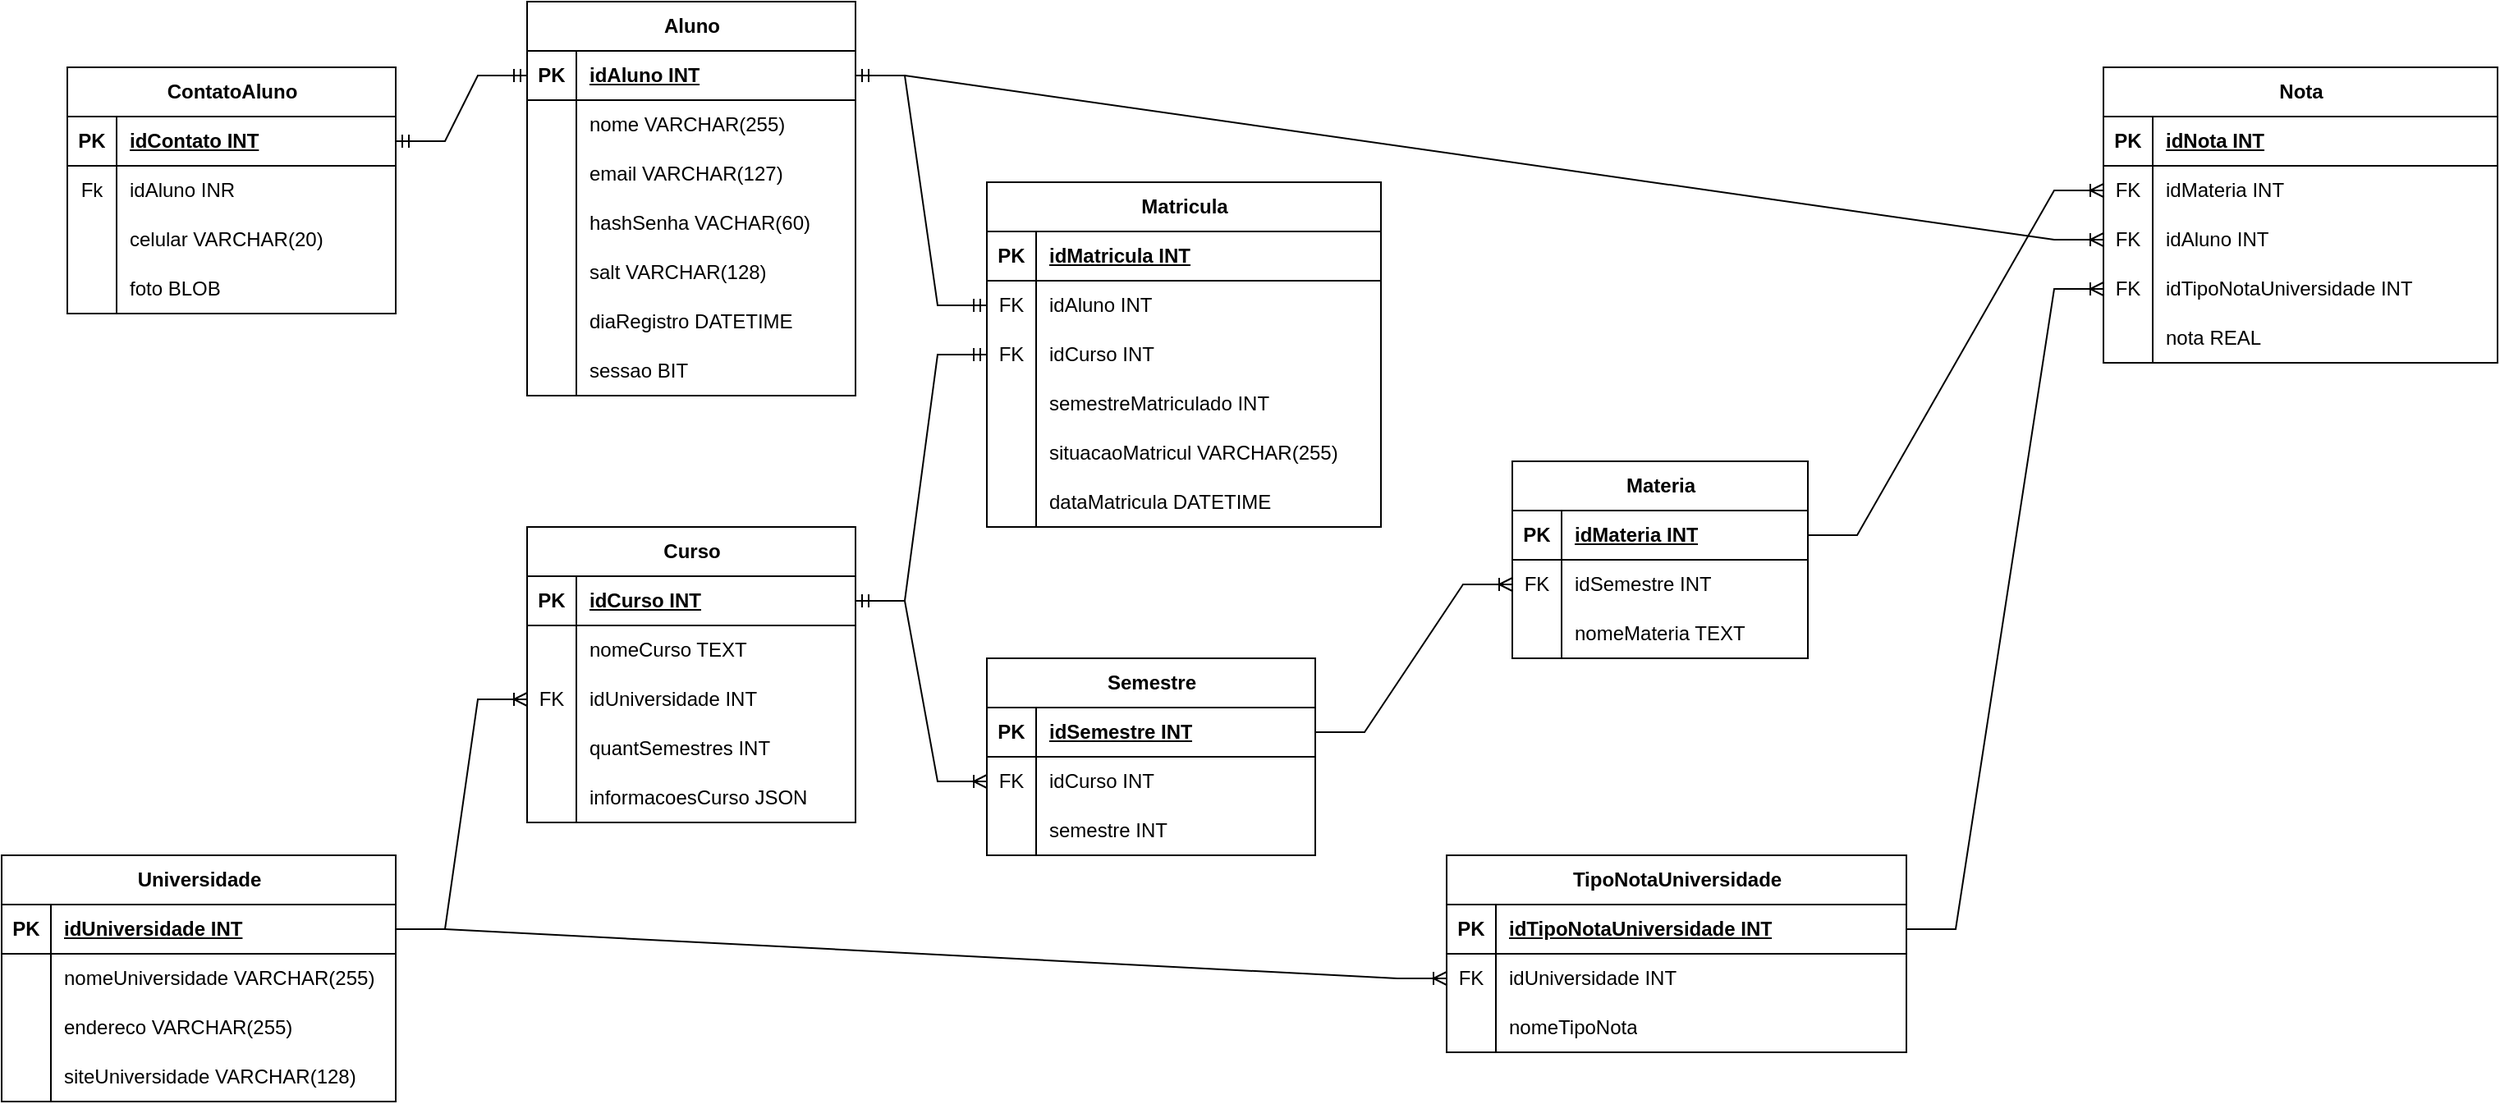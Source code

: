 <mxfile version="24.4.4" type="device">
  <diagram name="Página-1" id="zZnmcI005aWHUOPLp27q">
    <mxGraphModel dx="1680" dy="2089" grid="1" gridSize="10" guides="1" tooltips="1" connect="1" arrows="1" fold="1" page="1" pageScale="1" pageWidth="827" pageHeight="1169" math="0" shadow="0">
      <root>
        <mxCell id="0" />
        <mxCell id="1" parent="0" />
        <mxCell id="cM1wI38VIX5af9FL59uP-1" value="Aluno" style="shape=table;startSize=30;container=1;collapsible=1;childLayout=tableLayout;fixedRows=1;rowLines=0;fontStyle=1;align=center;resizeLast=1;html=1;" parent="1" vertex="1">
          <mxGeometry x="840" y="-320" width="200" height="240" as="geometry" />
        </mxCell>
        <mxCell id="cM1wI38VIX5af9FL59uP-2" value="" style="shape=tableRow;horizontal=0;startSize=0;swimlaneHead=0;swimlaneBody=0;fillColor=none;collapsible=0;dropTarget=0;points=[[0,0.5],[1,0.5]];portConstraint=eastwest;top=0;left=0;right=0;bottom=1;" parent="cM1wI38VIX5af9FL59uP-1" vertex="1">
          <mxGeometry y="30" width="200" height="30" as="geometry" />
        </mxCell>
        <mxCell id="cM1wI38VIX5af9FL59uP-3" value="PK" style="shape=partialRectangle;connectable=0;fillColor=none;top=0;left=0;bottom=0;right=0;fontStyle=1;overflow=hidden;whiteSpace=wrap;html=1;" parent="cM1wI38VIX5af9FL59uP-2" vertex="1">
          <mxGeometry width="30" height="30" as="geometry">
            <mxRectangle width="30" height="30" as="alternateBounds" />
          </mxGeometry>
        </mxCell>
        <mxCell id="cM1wI38VIX5af9FL59uP-4" value="idAluno INT" style="shape=partialRectangle;connectable=0;fillColor=none;top=0;left=0;bottom=0;right=0;align=left;spacingLeft=6;fontStyle=5;overflow=hidden;whiteSpace=wrap;html=1;" parent="cM1wI38VIX5af9FL59uP-2" vertex="1">
          <mxGeometry x="30" width="170" height="30" as="geometry">
            <mxRectangle width="170" height="30" as="alternateBounds" />
          </mxGeometry>
        </mxCell>
        <mxCell id="cM1wI38VIX5af9FL59uP-5" value="" style="shape=tableRow;horizontal=0;startSize=0;swimlaneHead=0;swimlaneBody=0;fillColor=none;collapsible=0;dropTarget=0;points=[[0,0.5],[1,0.5]];portConstraint=eastwest;top=0;left=0;right=0;bottom=0;" parent="cM1wI38VIX5af9FL59uP-1" vertex="1">
          <mxGeometry y="60" width="200" height="30" as="geometry" />
        </mxCell>
        <mxCell id="cM1wI38VIX5af9FL59uP-6" value="" style="shape=partialRectangle;connectable=0;fillColor=none;top=0;left=0;bottom=0;right=0;editable=1;overflow=hidden;whiteSpace=wrap;html=1;" parent="cM1wI38VIX5af9FL59uP-5" vertex="1">
          <mxGeometry width="30" height="30" as="geometry">
            <mxRectangle width="30" height="30" as="alternateBounds" />
          </mxGeometry>
        </mxCell>
        <mxCell id="cM1wI38VIX5af9FL59uP-7" value="nome VARCHAR(255)" style="shape=partialRectangle;connectable=0;fillColor=none;top=0;left=0;bottom=0;right=0;align=left;spacingLeft=6;overflow=hidden;whiteSpace=wrap;html=1;" parent="cM1wI38VIX5af9FL59uP-5" vertex="1">
          <mxGeometry x="30" width="170" height="30" as="geometry">
            <mxRectangle width="170" height="30" as="alternateBounds" />
          </mxGeometry>
        </mxCell>
        <mxCell id="cM1wI38VIX5af9FL59uP-8" value="" style="shape=tableRow;horizontal=0;startSize=0;swimlaneHead=0;swimlaneBody=0;fillColor=none;collapsible=0;dropTarget=0;points=[[0,0.5],[1,0.5]];portConstraint=eastwest;top=0;left=0;right=0;bottom=0;" parent="cM1wI38VIX5af9FL59uP-1" vertex="1">
          <mxGeometry y="90" width="200" height="30" as="geometry" />
        </mxCell>
        <mxCell id="cM1wI38VIX5af9FL59uP-9" value="" style="shape=partialRectangle;connectable=0;fillColor=none;top=0;left=0;bottom=0;right=0;editable=1;overflow=hidden;whiteSpace=wrap;html=1;" parent="cM1wI38VIX5af9FL59uP-8" vertex="1">
          <mxGeometry width="30" height="30" as="geometry">
            <mxRectangle width="30" height="30" as="alternateBounds" />
          </mxGeometry>
        </mxCell>
        <mxCell id="cM1wI38VIX5af9FL59uP-10" value="email VARCHAR(127)" style="shape=partialRectangle;connectable=0;fillColor=none;top=0;left=0;bottom=0;right=0;align=left;spacingLeft=6;overflow=hidden;whiteSpace=wrap;html=1;" parent="cM1wI38VIX5af9FL59uP-8" vertex="1">
          <mxGeometry x="30" width="170" height="30" as="geometry">
            <mxRectangle width="170" height="30" as="alternateBounds" />
          </mxGeometry>
        </mxCell>
        <mxCell id="cM1wI38VIX5af9FL59uP-11" value="" style="shape=tableRow;horizontal=0;startSize=0;swimlaneHead=0;swimlaneBody=0;fillColor=none;collapsible=0;dropTarget=0;points=[[0,0.5],[1,0.5]];portConstraint=eastwest;top=0;left=0;right=0;bottom=0;" parent="cM1wI38VIX5af9FL59uP-1" vertex="1">
          <mxGeometry y="120" width="200" height="30" as="geometry" />
        </mxCell>
        <mxCell id="cM1wI38VIX5af9FL59uP-12" value="" style="shape=partialRectangle;connectable=0;fillColor=none;top=0;left=0;bottom=0;right=0;editable=1;overflow=hidden;whiteSpace=wrap;html=1;" parent="cM1wI38VIX5af9FL59uP-11" vertex="1">
          <mxGeometry width="30" height="30" as="geometry">
            <mxRectangle width="30" height="30" as="alternateBounds" />
          </mxGeometry>
        </mxCell>
        <mxCell id="cM1wI38VIX5af9FL59uP-13" value="hashSenha VACHAR(60)" style="shape=partialRectangle;connectable=0;fillColor=none;top=0;left=0;bottom=0;right=0;align=left;spacingLeft=6;overflow=hidden;whiteSpace=wrap;html=1;" parent="cM1wI38VIX5af9FL59uP-11" vertex="1">
          <mxGeometry x="30" width="170" height="30" as="geometry">
            <mxRectangle width="170" height="30" as="alternateBounds" />
          </mxGeometry>
        </mxCell>
        <mxCell id="MEMUH2lKLk8ORjWwR0AI-7" style="shape=tableRow;horizontal=0;startSize=0;swimlaneHead=0;swimlaneBody=0;fillColor=none;collapsible=0;dropTarget=0;points=[[0,0.5],[1,0.5]];portConstraint=eastwest;top=0;left=0;right=0;bottom=0;" vertex="1" parent="cM1wI38VIX5af9FL59uP-1">
          <mxGeometry y="150" width="200" height="30" as="geometry" />
        </mxCell>
        <mxCell id="MEMUH2lKLk8ORjWwR0AI-8" style="shape=partialRectangle;connectable=0;fillColor=none;top=0;left=0;bottom=0;right=0;editable=1;overflow=hidden;whiteSpace=wrap;html=1;" vertex="1" parent="MEMUH2lKLk8ORjWwR0AI-7">
          <mxGeometry width="30" height="30" as="geometry">
            <mxRectangle width="30" height="30" as="alternateBounds" />
          </mxGeometry>
        </mxCell>
        <mxCell id="MEMUH2lKLk8ORjWwR0AI-9" value="salt VARCHAR(128)" style="shape=partialRectangle;connectable=0;fillColor=none;top=0;left=0;bottom=0;right=0;align=left;spacingLeft=6;overflow=hidden;whiteSpace=wrap;html=1;" vertex="1" parent="MEMUH2lKLk8ORjWwR0AI-7">
          <mxGeometry x="30" width="170" height="30" as="geometry">
            <mxRectangle width="170" height="30" as="alternateBounds" />
          </mxGeometry>
        </mxCell>
        <mxCell id="MEMUH2lKLk8ORjWwR0AI-4" style="shape=tableRow;horizontal=0;startSize=0;swimlaneHead=0;swimlaneBody=0;fillColor=none;collapsible=0;dropTarget=0;points=[[0,0.5],[1,0.5]];portConstraint=eastwest;top=0;left=0;right=0;bottom=0;" vertex="1" parent="cM1wI38VIX5af9FL59uP-1">
          <mxGeometry y="180" width="200" height="30" as="geometry" />
        </mxCell>
        <mxCell id="MEMUH2lKLk8ORjWwR0AI-5" style="shape=partialRectangle;connectable=0;fillColor=none;top=0;left=0;bottom=0;right=0;editable=1;overflow=hidden;whiteSpace=wrap;html=1;" vertex="1" parent="MEMUH2lKLk8ORjWwR0AI-4">
          <mxGeometry width="30" height="30" as="geometry">
            <mxRectangle width="30" height="30" as="alternateBounds" />
          </mxGeometry>
        </mxCell>
        <mxCell id="MEMUH2lKLk8ORjWwR0AI-6" value="diaRegistro DATETIME" style="shape=partialRectangle;connectable=0;fillColor=none;top=0;left=0;bottom=0;right=0;align=left;spacingLeft=6;overflow=hidden;whiteSpace=wrap;html=1;" vertex="1" parent="MEMUH2lKLk8ORjWwR0AI-4">
          <mxGeometry x="30" width="170" height="30" as="geometry">
            <mxRectangle width="170" height="30" as="alternateBounds" />
          </mxGeometry>
        </mxCell>
        <mxCell id="MEMUH2lKLk8ORjWwR0AI-1" style="shape=tableRow;horizontal=0;startSize=0;swimlaneHead=0;swimlaneBody=0;fillColor=none;collapsible=0;dropTarget=0;points=[[0,0.5],[1,0.5]];portConstraint=eastwest;top=0;left=0;right=0;bottom=0;" vertex="1" parent="cM1wI38VIX5af9FL59uP-1">
          <mxGeometry y="210" width="200" height="30" as="geometry" />
        </mxCell>
        <mxCell id="MEMUH2lKLk8ORjWwR0AI-2" style="shape=partialRectangle;connectable=0;fillColor=none;top=0;left=0;bottom=0;right=0;editable=1;overflow=hidden;whiteSpace=wrap;html=1;" vertex="1" parent="MEMUH2lKLk8ORjWwR0AI-1">
          <mxGeometry width="30" height="30" as="geometry">
            <mxRectangle width="30" height="30" as="alternateBounds" />
          </mxGeometry>
        </mxCell>
        <mxCell id="MEMUH2lKLk8ORjWwR0AI-3" value="sessao BIT" style="shape=partialRectangle;connectable=0;fillColor=none;top=0;left=0;bottom=0;right=0;align=left;spacingLeft=6;overflow=hidden;whiteSpace=wrap;html=1;" vertex="1" parent="MEMUH2lKLk8ORjWwR0AI-1">
          <mxGeometry x="30" width="170" height="30" as="geometry">
            <mxRectangle width="170" height="30" as="alternateBounds" />
          </mxGeometry>
        </mxCell>
        <mxCell id="MEMUH2lKLk8ORjWwR0AI-10" value="ContatoAluno" style="shape=table;startSize=30;container=1;collapsible=1;childLayout=tableLayout;fixedRows=1;rowLines=0;fontStyle=1;align=center;resizeLast=1;html=1;" vertex="1" parent="1">
          <mxGeometry x="560" y="-280" width="200" height="150" as="geometry" />
        </mxCell>
        <mxCell id="MEMUH2lKLk8ORjWwR0AI-11" value="" style="shape=tableRow;horizontal=0;startSize=0;swimlaneHead=0;swimlaneBody=0;fillColor=none;collapsible=0;dropTarget=0;points=[[0,0.5],[1,0.5]];portConstraint=eastwest;top=0;left=0;right=0;bottom=1;" vertex="1" parent="MEMUH2lKLk8ORjWwR0AI-10">
          <mxGeometry y="30" width="200" height="30" as="geometry" />
        </mxCell>
        <mxCell id="MEMUH2lKLk8ORjWwR0AI-12" value="PK" style="shape=partialRectangle;connectable=0;fillColor=none;top=0;left=0;bottom=0;right=0;fontStyle=1;overflow=hidden;whiteSpace=wrap;html=1;" vertex="1" parent="MEMUH2lKLk8ORjWwR0AI-11">
          <mxGeometry width="30" height="30" as="geometry">
            <mxRectangle width="30" height="30" as="alternateBounds" />
          </mxGeometry>
        </mxCell>
        <mxCell id="MEMUH2lKLk8ORjWwR0AI-13" value="idContato INT" style="shape=partialRectangle;connectable=0;fillColor=none;top=0;left=0;bottom=0;right=0;align=left;spacingLeft=6;fontStyle=5;overflow=hidden;whiteSpace=wrap;html=1;" vertex="1" parent="MEMUH2lKLk8ORjWwR0AI-11">
          <mxGeometry x="30" width="170" height="30" as="geometry">
            <mxRectangle width="170" height="30" as="alternateBounds" />
          </mxGeometry>
        </mxCell>
        <mxCell id="MEMUH2lKLk8ORjWwR0AI-14" value="" style="shape=tableRow;horizontal=0;startSize=0;swimlaneHead=0;swimlaneBody=0;fillColor=none;collapsible=0;dropTarget=0;points=[[0,0.5],[1,0.5]];portConstraint=eastwest;top=0;left=0;right=0;bottom=0;" vertex="1" parent="MEMUH2lKLk8ORjWwR0AI-10">
          <mxGeometry y="60" width="200" height="30" as="geometry" />
        </mxCell>
        <mxCell id="MEMUH2lKLk8ORjWwR0AI-15" value="Fk" style="shape=partialRectangle;connectable=0;fillColor=none;top=0;left=0;bottom=0;right=0;editable=1;overflow=hidden;whiteSpace=wrap;html=1;" vertex="1" parent="MEMUH2lKLk8ORjWwR0AI-14">
          <mxGeometry width="30" height="30" as="geometry">
            <mxRectangle width="30" height="30" as="alternateBounds" />
          </mxGeometry>
        </mxCell>
        <mxCell id="MEMUH2lKLk8ORjWwR0AI-16" value="idAluno INR" style="shape=partialRectangle;connectable=0;fillColor=none;top=0;left=0;bottom=0;right=0;align=left;spacingLeft=6;overflow=hidden;whiteSpace=wrap;html=1;" vertex="1" parent="MEMUH2lKLk8ORjWwR0AI-14">
          <mxGeometry x="30" width="170" height="30" as="geometry">
            <mxRectangle width="170" height="30" as="alternateBounds" />
          </mxGeometry>
        </mxCell>
        <mxCell id="MEMUH2lKLk8ORjWwR0AI-17" value="" style="shape=tableRow;horizontal=0;startSize=0;swimlaneHead=0;swimlaneBody=0;fillColor=none;collapsible=0;dropTarget=0;points=[[0,0.5],[1,0.5]];portConstraint=eastwest;top=0;left=0;right=0;bottom=0;" vertex="1" parent="MEMUH2lKLk8ORjWwR0AI-10">
          <mxGeometry y="90" width="200" height="30" as="geometry" />
        </mxCell>
        <mxCell id="MEMUH2lKLk8ORjWwR0AI-18" value="" style="shape=partialRectangle;connectable=0;fillColor=none;top=0;left=0;bottom=0;right=0;editable=1;overflow=hidden;whiteSpace=wrap;html=1;" vertex="1" parent="MEMUH2lKLk8ORjWwR0AI-17">
          <mxGeometry width="30" height="30" as="geometry">
            <mxRectangle width="30" height="30" as="alternateBounds" />
          </mxGeometry>
        </mxCell>
        <mxCell id="MEMUH2lKLk8ORjWwR0AI-19" value="celular VARCHAR(20)" style="shape=partialRectangle;connectable=0;fillColor=none;top=0;left=0;bottom=0;right=0;align=left;spacingLeft=6;overflow=hidden;whiteSpace=wrap;html=1;" vertex="1" parent="MEMUH2lKLk8ORjWwR0AI-17">
          <mxGeometry x="30" width="170" height="30" as="geometry">
            <mxRectangle width="170" height="30" as="alternateBounds" />
          </mxGeometry>
        </mxCell>
        <mxCell id="MEMUH2lKLk8ORjWwR0AI-20" value="" style="shape=tableRow;horizontal=0;startSize=0;swimlaneHead=0;swimlaneBody=0;fillColor=none;collapsible=0;dropTarget=0;points=[[0,0.5],[1,0.5]];portConstraint=eastwest;top=0;left=0;right=0;bottom=0;" vertex="1" parent="MEMUH2lKLk8ORjWwR0AI-10">
          <mxGeometry y="120" width="200" height="30" as="geometry" />
        </mxCell>
        <mxCell id="MEMUH2lKLk8ORjWwR0AI-21" value="" style="shape=partialRectangle;connectable=0;fillColor=none;top=0;left=0;bottom=0;right=0;editable=1;overflow=hidden;whiteSpace=wrap;html=1;" vertex="1" parent="MEMUH2lKLk8ORjWwR0AI-20">
          <mxGeometry width="30" height="30" as="geometry">
            <mxRectangle width="30" height="30" as="alternateBounds" />
          </mxGeometry>
        </mxCell>
        <mxCell id="MEMUH2lKLk8ORjWwR0AI-22" value="foto BLOB" style="shape=partialRectangle;connectable=0;fillColor=none;top=0;left=0;bottom=0;right=0;align=left;spacingLeft=6;overflow=hidden;whiteSpace=wrap;html=1;" vertex="1" parent="MEMUH2lKLk8ORjWwR0AI-20">
          <mxGeometry x="30" width="170" height="30" as="geometry">
            <mxRectangle width="170" height="30" as="alternateBounds" />
          </mxGeometry>
        </mxCell>
        <mxCell id="MEMUH2lKLk8ORjWwR0AI-23" value="" style="edgeStyle=entityRelationEdgeStyle;fontSize=12;html=1;endArrow=ERmandOne;startArrow=ERmandOne;rounded=0;entryX=0;entryY=0.5;entryDx=0;entryDy=0;exitX=1;exitY=0.5;exitDx=0;exitDy=0;" edge="1" parent="1" source="MEMUH2lKLk8ORjWwR0AI-11" target="cM1wI38VIX5af9FL59uP-2">
          <mxGeometry width="100" height="100" relative="1" as="geometry">
            <mxPoint x="490" y="-90" as="sourcePoint" />
            <mxPoint x="590" y="-190" as="targetPoint" />
          </mxGeometry>
        </mxCell>
        <mxCell id="MEMUH2lKLk8ORjWwR0AI-24" value="Universidade" style="shape=table;startSize=30;container=1;collapsible=1;childLayout=tableLayout;fixedRows=1;rowLines=0;fontStyle=1;align=center;resizeLast=1;html=1;" vertex="1" parent="1">
          <mxGeometry x="520" y="200" width="240" height="150" as="geometry" />
        </mxCell>
        <mxCell id="MEMUH2lKLk8ORjWwR0AI-25" value="" style="shape=tableRow;horizontal=0;startSize=0;swimlaneHead=0;swimlaneBody=0;fillColor=none;collapsible=0;dropTarget=0;points=[[0,0.5],[1,0.5]];portConstraint=eastwest;top=0;left=0;right=0;bottom=1;" vertex="1" parent="MEMUH2lKLk8ORjWwR0AI-24">
          <mxGeometry y="30" width="240" height="30" as="geometry" />
        </mxCell>
        <mxCell id="MEMUH2lKLk8ORjWwR0AI-26" value="PK" style="shape=partialRectangle;connectable=0;fillColor=none;top=0;left=0;bottom=0;right=0;fontStyle=1;overflow=hidden;whiteSpace=wrap;html=1;" vertex="1" parent="MEMUH2lKLk8ORjWwR0AI-25">
          <mxGeometry width="30" height="30" as="geometry">
            <mxRectangle width="30" height="30" as="alternateBounds" />
          </mxGeometry>
        </mxCell>
        <mxCell id="MEMUH2lKLk8ORjWwR0AI-27" value="idUniversidade INT" style="shape=partialRectangle;connectable=0;fillColor=none;top=0;left=0;bottom=0;right=0;align=left;spacingLeft=6;fontStyle=5;overflow=hidden;whiteSpace=wrap;html=1;" vertex="1" parent="MEMUH2lKLk8ORjWwR0AI-25">
          <mxGeometry x="30" width="210" height="30" as="geometry">
            <mxRectangle width="210" height="30" as="alternateBounds" />
          </mxGeometry>
        </mxCell>
        <mxCell id="MEMUH2lKLk8ORjWwR0AI-28" value="" style="shape=tableRow;horizontal=0;startSize=0;swimlaneHead=0;swimlaneBody=0;fillColor=none;collapsible=0;dropTarget=0;points=[[0,0.5],[1,0.5]];portConstraint=eastwest;top=0;left=0;right=0;bottom=0;" vertex="1" parent="MEMUH2lKLk8ORjWwR0AI-24">
          <mxGeometry y="60" width="240" height="30" as="geometry" />
        </mxCell>
        <mxCell id="MEMUH2lKLk8ORjWwR0AI-29" value="" style="shape=partialRectangle;connectable=0;fillColor=none;top=0;left=0;bottom=0;right=0;editable=1;overflow=hidden;whiteSpace=wrap;html=1;" vertex="1" parent="MEMUH2lKLk8ORjWwR0AI-28">
          <mxGeometry width="30" height="30" as="geometry">
            <mxRectangle width="30" height="30" as="alternateBounds" />
          </mxGeometry>
        </mxCell>
        <mxCell id="MEMUH2lKLk8ORjWwR0AI-30" value="nomeUniversidade VARCHAR(255)" style="shape=partialRectangle;connectable=0;fillColor=none;top=0;left=0;bottom=0;right=0;align=left;spacingLeft=6;overflow=hidden;whiteSpace=wrap;html=1;" vertex="1" parent="MEMUH2lKLk8ORjWwR0AI-28">
          <mxGeometry x="30" width="210" height="30" as="geometry">
            <mxRectangle width="210" height="30" as="alternateBounds" />
          </mxGeometry>
        </mxCell>
        <mxCell id="MEMUH2lKLk8ORjWwR0AI-31" value="" style="shape=tableRow;horizontal=0;startSize=0;swimlaneHead=0;swimlaneBody=0;fillColor=none;collapsible=0;dropTarget=0;points=[[0,0.5],[1,0.5]];portConstraint=eastwest;top=0;left=0;right=0;bottom=0;" vertex="1" parent="MEMUH2lKLk8ORjWwR0AI-24">
          <mxGeometry y="90" width="240" height="30" as="geometry" />
        </mxCell>
        <mxCell id="MEMUH2lKLk8ORjWwR0AI-32" value="" style="shape=partialRectangle;connectable=0;fillColor=none;top=0;left=0;bottom=0;right=0;editable=1;overflow=hidden;whiteSpace=wrap;html=1;" vertex="1" parent="MEMUH2lKLk8ORjWwR0AI-31">
          <mxGeometry width="30" height="30" as="geometry">
            <mxRectangle width="30" height="30" as="alternateBounds" />
          </mxGeometry>
        </mxCell>
        <mxCell id="MEMUH2lKLk8ORjWwR0AI-33" value="endereco VARCHAR(255)" style="shape=partialRectangle;connectable=0;fillColor=none;top=0;left=0;bottom=0;right=0;align=left;spacingLeft=6;overflow=hidden;whiteSpace=wrap;html=1;" vertex="1" parent="MEMUH2lKLk8ORjWwR0AI-31">
          <mxGeometry x="30" width="210" height="30" as="geometry">
            <mxRectangle width="210" height="30" as="alternateBounds" />
          </mxGeometry>
        </mxCell>
        <mxCell id="MEMUH2lKLk8ORjWwR0AI-34" value="" style="shape=tableRow;horizontal=0;startSize=0;swimlaneHead=0;swimlaneBody=0;fillColor=none;collapsible=0;dropTarget=0;points=[[0,0.5],[1,0.5]];portConstraint=eastwest;top=0;left=0;right=0;bottom=0;" vertex="1" parent="MEMUH2lKLk8ORjWwR0AI-24">
          <mxGeometry y="120" width="240" height="30" as="geometry" />
        </mxCell>
        <mxCell id="MEMUH2lKLk8ORjWwR0AI-35" value="" style="shape=partialRectangle;connectable=0;fillColor=none;top=0;left=0;bottom=0;right=0;editable=1;overflow=hidden;whiteSpace=wrap;html=1;" vertex="1" parent="MEMUH2lKLk8ORjWwR0AI-34">
          <mxGeometry width="30" height="30" as="geometry">
            <mxRectangle width="30" height="30" as="alternateBounds" />
          </mxGeometry>
        </mxCell>
        <mxCell id="MEMUH2lKLk8ORjWwR0AI-36" value="siteUniversidade VARCHAR(128)" style="shape=partialRectangle;connectable=0;fillColor=none;top=0;left=0;bottom=0;right=0;align=left;spacingLeft=6;overflow=hidden;whiteSpace=wrap;html=1;" vertex="1" parent="MEMUH2lKLk8ORjWwR0AI-34">
          <mxGeometry x="30" width="210" height="30" as="geometry">
            <mxRectangle width="210" height="30" as="alternateBounds" />
          </mxGeometry>
        </mxCell>
        <mxCell id="MEMUH2lKLk8ORjWwR0AI-40" value="TipoNotaUniversidade" style="shape=table;startSize=30;container=1;collapsible=1;childLayout=tableLayout;fixedRows=1;rowLines=0;fontStyle=1;align=center;resizeLast=1;html=1;" vertex="1" parent="1">
          <mxGeometry x="1400" y="200" width="280" height="120" as="geometry" />
        </mxCell>
        <mxCell id="MEMUH2lKLk8ORjWwR0AI-41" value="" style="shape=tableRow;horizontal=0;startSize=0;swimlaneHead=0;swimlaneBody=0;fillColor=none;collapsible=0;dropTarget=0;points=[[0,0.5],[1,0.5]];portConstraint=eastwest;top=0;left=0;right=0;bottom=1;" vertex="1" parent="MEMUH2lKLk8ORjWwR0AI-40">
          <mxGeometry y="30" width="280" height="30" as="geometry" />
        </mxCell>
        <mxCell id="MEMUH2lKLk8ORjWwR0AI-42" value="PK" style="shape=partialRectangle;connectable=0;fillColor=none;top=0;left=0;bottom=0;right=0;fontStyle=1;overflow=hidden;whiteSpace=wrap;html=1;" vertex="1" parent="MEMUH2lKLk8ORjWwR0AI-41">
          <mxGeometry width="30" height="30" as="geometry">
            <mxRectangle width="30" height="30" as="alternateBounds" />
          </mxGeometry>
        </mxCell>
        <mxCell id="MEMUH2lKLk8ORjWwR0AI-43" value="idTipoNotaUniversidade INT" style="shape=partialRectangle;connectable=0;fillColor=none;top=0;left=0;bottom=0;right=0;align=left;spacingLeft=6;fontStyle=5;overflow=hidden;whiteSpace=wrap;html=1;" vertex="1" parent="MEMUH2lKLk8ORjWwR0AI-41">
          <mxGeometry x="30" width="250" height="30" as="geometry">
            <mxRectangle width="250" height="30" as="alternateBounds" />
          </mxGeometry>
        </mxCell>
        <mxCell id="MEMUH2lKLk8ORjWwR0AI-44" value="" style="shape=tableRow;horizontal=0;startSize=0;swimlaneHead=0;swimlaneBody=0;fillColor=none;collapsible=0;dropTarget=0;points=[[0,0.5],[1,0.5]];portConstraint=eastwest;top=0;left=0;right=0;bottom=0;" vertex="1" parent="MEMUH2lKLk8ORjWwR0AI-40">
          <mxGeometry y="60" width="280" height="30" as="geometry" />
        </mxCell>
        <mxCell id="MEMUH2lKLk8ORjWwR0AI-45" value="FK" style="shape=partialRectangle;connectable=0;fillColor=none;top=0;left=0;bottom=0;right=0;editable=1;overflow=hidden;whiteSpace=wrap;html=1;" vertex="1" parent="MEMUH2lKLk8ORjWwR0AI-44">
          <mxGeometry width="30" height="30" as="geometry">
            <mxRectangle width="30" height="30" as="alternateBounds" />
          </mxGeometry>
        </mxCell>
        <mxCell id="MEMUH2lKLk8ORjWwR0AI-46" value="idUniversidade INT" style="shape=partialRectangle;connectable=0;fillColor=none;top=0;left=0;bottom=0;right=0;align=left;spacingLeft=6;overflow=hidden;whiteSpace=wrap;html=1;" vertex="1" parent="MEMUH2lKLk8ORjWwR0AI-44">
          <mxGeometry x="30" width="250" height="30" as="geometry">
            <mxRectangle width="250" height="30" as="alternateBounds" />
          </mxGeometry>
        </mxCell>
        <mxCell id="MEMUH2lKLk8ORjWwR0AI-47" value="" style="shape=tableRow;horizontal=0;startSize=0;swimlaneHead=0;swimlaneBody=0;fillColor=none;collapsible=0;dropTarget=0;points=[[0,0.5],[1,0.5]];portConstraint=eastwest;top=0;left=0;right=0;bottom=0;" vertex="1" parent="MEMUH2lKLk8ORjWwR0AI-40">
          <mxGeometry y="90" width="280" height="30" as="geometry" />
        </mxCell>
        <mxCell id="MEMUH2lKLk8ORjWwR0AI-48" value="" style="shape=partialRectangle;connectable=0;fillColor=none;top=0;left=0;bottom=0;right=0;editable=1;overflow=hidden;whiteSpace=wrap;html=1;" vertex="1" parent="MEMUH2lKLk8ORjWwR0AI-47">
          <mxGeometry width="30" height="30" as="geometry">
            <mxRectangle width="30" height="30" as="alternateBounds" />
          </mxGeometry>
        </mxCell>
        <mxCell id="MEMUH2lKLk8ORjWwR0AI-49" value="nomeTipoNota" style="shape=partialRectangle;connectable=0;fillColor=none;top=0;left=0;bottom=0;right=0;align=left;spacingLeft=6;overflow=hidden;whiteSpace=wrap;html=1;" vertex="1" parent="MEMUH2lKLk8ORjWwR0AI-47">
          <mxGeometry x="30" width="250" height="30" as="geometry">
            <mxRectangle width="250" height="30" as="alternateBounds" />
          </mxGeometry>
        </mxCell>
        <mxCell id="MEMUH2lKLk8ORjWwR0AI-54" value="Curso" style="shape=table;startSize=30;container=1;collapsible=1;childLayout=tableLayout;fixedRows=1;rowLines=0;fontStyle=1;align=center;resizeLast=1;html=1;" vertex="1" parent="1">
          <mxGeometry x="840" width="200" height="180" as="geometry" />
        </mxCell>
        <mxCell id="MEMUH2lKLk8ORjWwR0AI-55" value="" style="shape=tableRow;horizontal=0;startSize=0;swimlaneHead=0;swimlaneBody=0;fillColor=none;collapsible=0;dropTarget=0;points=[[0,0.5],[1,0.5]];portConstraint=eastwest;top=0;left=0;right=0;bottom=1;" vertex="1" parent="MEMUH2lKLk8ORjWwR0AI-54">
          <mxGeometry y="30" width="200" height="30" as="geometry" />
        </mxCell>
        <mxCell id="MEMUH2lKLk8ORjWwR0AI-56" value="PK" style="shape=partialRectangle;connectable=0;fillColor=none;top=0;left=0;bottom=0;right=0;fontStyle=1;overflow=hidden;whiteSpace=wrap;html=1;" vertex="1" parent="MEMUH2lKLk8ORjWwR0AI-55">
          <mxGeometry width="30" height="30" as="geometry">
            <mxRectangle width="30" height="30" as="alternateBounds" />
          </mxGeometry>
        </mxCell>
        <mxCell id="MEMUH2lKLk8ORjWwR0AI-57" value="idCurso INT" style="shape=partialRectangle;connectable=0;fillColor=none;top=0;left=0;bottom=0;right=0;align=left;spacingLeft=6;fontStyle=5;overflow=hidden;whiteSpace=wrap;html=1;" vertex="1" parent="MEMUH2lKLk8ORjWwR0AI-55">
          <mxGeometry x="30" width="170" height="30" as="geometry">
            <mxRectangle width="170" height="30" as="alternateBounds" />
          </mxGeometry>
        </mxCell>
        <mxCell id="MEMUH2lKLk8ORjWwR0AI-58" value="" style="shape=tableRow;horizontal=0;startSize=0;swimlaneHead=0;swimlaneBody=0;fillColor=none;collapsible=0;dropTarget=0;points=[[0,0.5],[1,0.5]];portConstraint=eastwest;top=0;left=0;right=0;bottom=0;" vertex="1" parent="MEMUH2lKLk8ORjWwR0AI-54">
          <mxGeometry y="60" width="200" height="30" as="geometry" />
        </mxCell>
        <mxCell id="MEMUH2lKLk8ORjWwR0AI-59" value="" style="shape=partialRectangle;connectable=0;fillColor=none;top=0;left=0;bottom=0;right=0;editable=1;overflow=hidden;whiteSpace=wrap;html=1;" vertex="1" parent="MEMUH2lKLk8ORjWwR0AI-58">
          <mxGeometry width="30" height="30" as="geometry">
            <mxRectangle width="30" height="30" as="alternateBounds" />
          </mxGeometry>
        </mxCell>
        <mxCell id="MEMUH2lKLk8ORjWwR0AI-60" value="nomeCurso TEXT" style="shape=partialRectangle;connectable=0;fillColor=none;top=0;left=0;bottom=0;right=0;align=left;spacingLeft=6;overflow=hidden;whiteSpace=wrap;html=1;" vertex="1" parent="MEMUH2lKLk8ORjWwR0AI-58">
          <mxGeometry x="30" width="170" height="30" as="geometry">
            <mxRectangle width="170" height="30" as="alternateBounds" />
          </mxGeometry>
        </mxCell>
        <mxCell id="MEMUH2lKLk8ORjWwR0AI-61" value="" style="shape=tableRow;horizontal=0;startSize=0;swimlaneHead=0;swimlaneBody=0;fillColor=none;collapsible=0;dropTarget=0;points=[[0,0.5],[1,0.5]];portConstraint=eastwest;top=0;left=0;right=0;bottom=0;" vertex="1" parent="MEMUH2lKLk8ORjWwR0AI-54">
          <mxGeometry y="90" width="200" height="30" as="geometry" />
        </mxCell>
        <mxCell id="MEMUH2lKLk8ORjWwR0AI-62" value="FK" style="shape=partialRectangle;connectable=0;fillColor=none;top=0;left=0;bottom=0;right=0;editable=1;overflow=hidden;whiteSpace=wrap;html=1;" vertex="1" parent="MEMUH2lKLk8ORjWwR0AI-61">
          <mxGeometry width="30" height="30" as="geometry">
            <mxRectangle width="30" height="30" as="alternateBounds" />
          </mxGeometry>
        </mxCell>
        <mxCell id="MEMUH2lKLk8ORjWwR0AI-63" value="idUniversidade INT" style="shape=partialRectangle;connectable=0;fillColor=none;top=0;left=0;bottom=0;right=0;align=left;spacingLeft=6;overflow=hidden;whiteSpace=wrap;html=1;" vertex="1" parent="MEMUH2lKLk8ORjWwR0AI-61">
          <mxGeometry x="30" width="170" height="30" as="geometry">
            <mxRectangle width="170" height="30" as="alternateBounds" />
          </mxGeometry>
        </mxCell>
        <mxCell id="MEMUH2lKLk8ORjWwR0AI-64" value="" style="shape=tableRow;horizontal=0;startSize=0;swimlaneHead=0;swimlaneBody=0;fillColor=none;collapsible=0;dropTarget=0;points=[[0,0.5],[1,0.5]];portConstraint=eastwest;top=0;left=0;right=0;bottom=0;" vertex="1" parent="MEMUH2lKLk8ORjWwR0AI-54">
          <mxGeometry y="120" width="200" height="30" as="geometry" />
        </mxCell>
        <mxCell id="MEMUH2lKLk8ORjWwR0AI-65" value="" style="shape=partialRectangle;connectable=0;fillColor=none;top=0;left=0;bottom=0;right=0;editable=1;overflow=hidden;whiteSpace=wrap;html=1;" vertex="1" parent="MEMUH2lKLk8ORjWwR0AI-64">
          <mxGeometry width="30" height="30" as="geometry">
            <mxRectangle width="30" height="30" as="alternateBounds" />
          </mxGeometry>
        </mxCell>
        <mxCell id="MEMUH2lKLk8ORjWwR0AI-66" value="quantSemestres INT" style="shape=partialRectangle;connectable=0;fillColor=none;top=0;left=0;bottom=0;right=0;align=left;spacingLeft=6;overflow=hidden;whiteSpace=wrap;html=1;" vertex="1" parent="MEMUH2lKLk8ORjWwR0AI-64">
          <mxGeometry x="30" width="170" height="30" as="geometry">
            <mxRectangle width="170" height="30" as="alternateBounds" />
          </mxGeometry>
        </mxCell>
        <mxCell id="MEMUH2lKLk8ORjWwR0AI-67" style="shape=tableRow;horizontal=0;startSize=0;swimlaneHead=0;swimlaneBody=0;fillColor=none;collapsible=0;dropTarget=0;points=[[0,0.5],[1,0.5]];portConstraint=eastwest;top=0;left=0;right=0;bottom=0;" vertex="1" parent="MEMUH2lKLk8ORjWwR0AI-54">
          <mxGeometry y="150" width="200" height="30" as="geometry" />
        </mxCell>
        <mxCell id="MEMUH2lKLk8ORjWwR0AI-68" style="shape=partialRectangle;connectable=0;fillColor=none;top=0;left=0;bottom=0;right=0;editable=1;overflow=hidden;whiteSpace=wrap;html=1;" vertex="1" parent="MEMUH2lKLk8ORjWwR0AI-67">
          <mxGeometry width="30" height="30" as="geometry">
            <mxRectangle width="30" height="30" as="alternateBounds" />
          </mxGeometry>
        </mxCell>
        <mxCell id="MEMUH2lKLk8ORjWwR0AI-69" value="informacoesCurso JSON" style="shape=partialRectangle;connectable=0;fillColor=none;top=0;left=0;bottom=0;right=0;align=left;spacingLeft=6;overflow=hidden;whiteSpace=wrap;html=1;" vertex="1" parent="MEMUH2lKLk8ORjWwR0AI-67">
          <mxGeometry x="30" width="170" height="30" as="geometry">
            <mxRectangle width="170" height="30" as="alternateBounds" />
          </mxGeometry>
        </mxCell>
        <mxCell id="MEMUH2lKLk8ORjWwR0AI-70" value="" style="edgeStyle=entityRelationEdgeStyle;fontSize=12;html=1;endArrow=ERoneToMany;rounded=0;exitX=1;exitY=0.5;exitDx=0;exitDy=0;entryX=0;entryY=0.5;entryDx=0;entryDy=0;" edge="1" parent="1" source="MEMUH2lKLk8ORjWwR0AI-25" target="MEMUH2lKLk8ORjWwR0AI-61">
          <mxGeometry width="100" height="100" relative="1" as="geometry">
            <mxPoint x="810" y="130" as="sourcePoint" />
            <mxPoint x="910" y="30" as="targetPoint" />
          </mxGeometry>
        </mxCell>
        <mxCell id="MEMUH2lKLk8ORjWwR0AI-71" value="Semestre" style="shape=table;startSize=30;container=1;collapsible=1;childLayout=tableLayout;fixedRows=1;rowLines=0;fontStyle=1;align=center;resizeLast=1;html=1;" vertex="1" parent="1">
          <mxGeometry x="1120" y="80" width="200" height="120" as="geometry" />
        </mxCell>
        <mxCell id="MEMUH2lKLk8ORjWwR0AI-72" value="" style="shape=tableRow;horizontal=0;startSize=0;swimlaneHead=0;swimlaneBody=0;fillColor=none;collapsible=0;dropTarget=0;points=[[0,0.5],[1,0.5]];portConstraint=eastwest;top=0;left=0;right=0;bottom=1;" vertex="1" parent="MEMUH2lKLk8ORjWwR0AI-71">
          <mxGeometry y="30" width="200" height="30" as="geometry" />
        </mxCell>
        <mxCell id="MEMUH2lKLk8ORjWwR0AI-73" value="PK" style="shape=partialRectangle;connectable=0;fillColor=none;top=0;left=0;bottom=0;right=0;fontStyle=1;overflow=hidden;whiteSpace=wrap;html=1;" vertex="1" parent="MEMUH2lKLk8ORjWwR0AI-72">
          <mxGeometry width="30" height="30" as="geometry">
            <mxRectangle width="30" height="30" as="alternateBounds" />
          </mxGeometry>
        </mxCell>
        <mxCell id="MEMUH2lKLk8ORjWwR0AI-74" value="idSemestre INT" style="shape=partialRectangle;connectable=0;fillColor=none;top=0;left=0;bottom=0;right=0;align=left;spacingLeft=6;fontStyle=5;overflow=hidden;whiteSpace=wrap;html=1;" vertex="1" parent="MEMUH2lKLk8ORjWwR0AI-72">
          <mxGeometry x="30" width="170" height="30" as="geometry">
            <mxRectangle width="170" height="30" as="alternateBounds" />
          </mxGeometry>
        </mxCell>
        <mxCell id="MEMUH2lKLk8ORjWwR0AI-75" value="" style="shape=tableRow;horizontal=0;startSize=0;swimlaneHead=0;swimlaneBody=0;fillColor=none;collapsible=0;dropTarget=0;points=[[0,0.5],[1,0.5]];portConstraint=eastwest;top=0;left=0;right=0;bottom=0;" vertex="1" parent="MEMUH2lKLk8ORjWwR0AI-71">
          <mxGeometry y="60" width="200" height="30" as="geometry" />
        </mxCell>
        <mxCell id="MEMUH2lKLk8ORjWwR0AI-76" value="FK" style="shape=partialRectangle;connectable=0;fillColor=none;top=0;left=0;bottom=0;right=0;editable=1;overflow=hidden;whiteSpace=wrap;html=1;" vertex="1" parent="MEMUH2lKLk8ORjWwR0AI-75">
          <mxGeometry width="30" height="30" as="geometry">
            <mxRectangle width="30" height="30" as="alternateBounds" />
          </mxGeometry>
        </mxCell>
        <mxCell id="MEMUH2lKLk8ORjWwR0AI-77" value="idCurso INT" style="shape=partialRectangle;connectable=0;fillColor=none;top=0;left=0;bottom=0;right=0;align=left;spacingLeft=6;overflow=hidden;whiteSpace=wrap;html=1;" vertex="1" parent="MEMUH2lKLk8ORjWwR0AI-75">
          <mxGeometry x="30" width="170" height="30" as="geometry">
            <mxRectangle width="170" height="30" as="alternateBounds" />
          </mxGeometry>
        </mxCell>
        <mxCell id="MEMUH2lKLk8ORjWwR0AI-78" value="" style="shape=tableRow;horizontal=0;startSize=0;swimlaneHead=0;swimlaneBody=0;fillColor=none;collapsible=0;dropTarget=0;points=[[0,0.5],[1,0.5]];portConstraint=eastwest;top=0;left=0;right=0;bottom=0;" vertex="1" parent="MEMUH2lKLk8ORjWwR0AI-71">
          <mxGeometry y="90" width="200" height="30" as="geometry" />
        </mxCell>
        <mxCell id="MEMUH2lKLk8ORjWwR0AI-79" value="" style="shape=partialRectangle;connectable=0;fillColor=none;top=0;left=0;bottom=0;right=0;editable=1;overflow=hidden;whiteSpace=wrap;html=1;" vertex="1" parent="MEMUH2lKLk8ORjWwR0AI-78">
          <mxGeometry width="30" height="30" as="geometry">
            <mxRectangle width="30" height="30" as="alternateBounds" />
          </mxGeometry>
        </mxCell>
        <mxCell id="MEMUH2lKLk8ORjWwR0AI-80" value="semestre INT" style="shape=partialRectangle;connectable=0;fillColor=none;top=0;left=0;bottom=0;right=0;align=left;spacingLeft=6;overflow=hidden;whiteSpace=wrap;html=1;" vertex="1" parent="MEMUH2lKLk8ORjWwR0AI-78">
          <mxGeometry x="30" width="170" height="30" as="geometry">
            <mxRectangle width="170" height="30" as="alternateBounds" />
          </mxGeometry>
        </mxCell>
        <mxCell id="MEMUH2lKLk8ORjWwR0AI-86" value="" style="edgeStyle=entityRelationEdgeStyle;fontSize=12;html=1;endArrow=ERoneToMany;rounded=0;exitX=1;exitY=0.5;exitDx=0;exitDy=0;" edge="1" parent="1" source="MEMUH2lKLk8ORjWwR0AI-55" target="MEMUH2lKLk8ORjWwR0AI-75">
          <mxGeometry width="100" height="100" relative="1" as="geometry">
            <mxPoint x="1060" y="100" as="sourcePoint" />
            <mxPoint x="1160" as="targetPoint" />
          </mxGeometry>
        </mxCell>
        <mxCell id="MEMUH2lKLk8ORjWwR0AI-87" value="Materia" style="shape=table;startSize=30;container=1;collapsible=1;childLayout=tableLayout;fixedRows=1;rowLines=0;fontStyle=1;align=center;resizeLast=1;html=1;" vertex="1" parent="1">
          <mxGeometry x="1440" y="-40" width="180" height="120" as="geometry" />
        </mxCell>
        <mxCell id="MEMUH2lKLk8ORjWwR0AI-88" value="" style="shape=tableRow;horizontal=0;startSize=0;swimlaneHead=0;swimlaneBody=0;fillColor=none;collapsible=0;dropTarget=0;points=[[0,0.5],[1,0.5]];portConstraint=eastwest;top=0;left=0;right=0;bottom=1;" vertex="1" parent="MEMUH2lKLk8ORjWwR0AI-87">
          <mxGeometry y="30" width="180" height="30" as="geometry" />
        </mxCell>
        <mxCell id="MEMUH2lKLk8ORjWwR0AI-89" value="PK" style="shape=partialRectangle;connectable=0;fillColor=none;top=0;left=0;bottom=0;right=0;fontStyle=1;overflow=hidden;whiteSpace=wrap;html=1;" vertex="1" parent="MEMUH2lKLk8ORjWwR0AI-88">
          <mxGeometry width="30" height="30" as="geometry">
            <mxRectangle width="30" height="30" as="alternateBounds" />
          </mxGeometry>
        </mxCell>
        <mxCell id="MEMUH2lKLk8ORjWwR0AI-90" value="idMateria INT" style="shape=partialRectangle;connectable=0;fillColor=none;top=0;left=0;bottom=0;right=0;align=left;spacingLeft=6;fontStyle=5;overflow=hidden;whiteSpace=wrap;html=1;" vertex="1" parent="MEMUH2lKLk8ORjWwR0AI-88">
          <mxGeometry x="30" width="150" height="30" as="geometry">
            <mxRectangle width="150" height="30" as="alternateBounds" />
          </mxGeometry>
        </mxCell>
        <mxCell id="MEMUH2lKLk8ORjWwR0AI-91" value="" style="shape=tableRow;horizontal=0;startSize=0;swimlaneHead=0;swimlaneBody=0;fillColor=none;collapsible=0;dropTarget=0;points=[[0,0.5],[1,0.5]];portConstraint=eastwest;top=0;left=0;right=0;bottom=0;" vertex="1" parent="MEMUH2lKLk8ORjWwR0AI-87">
          <mxGeometry y="60" width="180" height="30" as="geometry" />
        </mxCell>
        <mxCell id="MEMUH2lKLk8ORjWwR0AI-92" value="FK" style="shape=partialRectangle;connectable=0;fillColor=none;top=0;left=0;bottom=0;right=0;editable=1;overflow=hidden;whiteSpace=wrap;html=1;" vertex="1" parent="MEMUH2lKLk8ORjWwR0AI-91">
          <mxGeometry width="30" height="30" as="geometry">
            <mxRectangle width="30" height="30" as="alternateBounds" />
          </mxGeometry>
        </mxCell>
        <mxCell id="MEMUH2lKLk8ORjWwR0AI-93" value="idSemestre INT" style="shape=partialRectangle;connectable=0;fillColor=none;top=0;left=0;bottom=0;right=0;align=left;spacingLeft=6;overflow=hidden;whiteSpace=wrap;html=1;" vertex="1" parent="MEMUH2lKLk8ORjWwR0AI-91">
          <mxGeometry x="30" width="150" height="30" as="geometry">
            <mxRectangle width="150" height="30" as="alternateBounds" />
          </mxGeometry>
        </mxCell>
        <mxCell id="MEMUH2lKLk8ORjWwR0AI-94" value="" style="shape=tableRow;horizontal=0;startSize=0;swimlaneHead=0;swimlaneBody=0;fillColor=none;collapsible=0;dropTarget=0;points=[[0,0.5],[1,0.5]];portConstraint=eastwest;top=0;left=0;right=0;bottom=0;" vertex="1" parent="MEMUH2lKLk8ORjWwR0AI-87">
          <mxGeometry y="90" width="180" height="30" as="geometry" />
        </mxCell>
        <mxCell id="MEMUH2lKLk8ORjWwR0AI-95" value="" style="shape=partialRectangle;connectable=0;fillColor=none;top=0;left=0;bottom=0;right=0;editable=1;overflow=hidden;whiteSpace=wrap;html=1;" vertex="1" parent="MEMUH2lKLk8ORjWwR0AI-94">
          <mxGeometry width="30" height="30" as="geometry">
            <mxRectangle width="30" height="30" as="alternateBounds" />
          </mxGeometry>
        </mxCell>
        <mxCell id="MEMUH2lKLk8ORjWwR0AI-96" value="nomeMateria TEXT" style="shape=partialRectangle;connectable=0;fillColor=none;top=0;left=0;bottom=0;right=0;align=left;spacingLeft=6;overflow=hidden;whiteSpace=wrap;html=1;" vertex="1" parent="MEMUH2lKLk8ORjWwR0AI-94">
          <mxGeometry x="30" width="150" height="30" as="geometry">
            <mxRectangle width="150" height="30" as="alternateBounds" />
          </mxGeometry>
        </mxCell>
        <mxCell id="MEMUH2lKLk8ORjWwR0AI-100" value="" style="edgeStyle=entityRelationEdgeStyle;fontSize=12;html=1;endArrow=ERoneToMany;rounded=0;exitX=1;exitY=0.5;exitDx=0;exitDy=0;entryX=0;entryY=0.5;entryDx=0;entryDy=0;" edge="1" parent="1" source="MEMUH2lKLk8ORjWwR0AI-72" target="MEMUH2lKLk8ORjWwR0AI-91">
          <mxGeometry width="100" height="100" relative="1" as="geometry">
            <mxPoint x="1280" y="340" as="sourcePoint" />
            <mxPoint x="1380" y="240" as="targetPoint" />
          </mxGeometry>
        </mxCell>
        <mxCell id="MEMUH2lKLk8ORjWwR0AI-101" value="Matricula" style="shape=table;startSize=30;container=1;collapsible=1;childLayout=tableLayout;fixedRows=1;rowLines=0;fontStyle=1;align=center;resizeLast=1;html=1;" vertex="1" parent="1">
          <mxGeometry x="1120" y="-210" width="240" height="210" as="geometry" />
        </mxCell>
        <mxCell id="MEMUH2lKLk8ORjWwR0AI-102" value="" style="shape=tableRow;horizontal=0;startSize=0;swimlaneHead=0;swimlaneBody=0;fillColor=none;collapsible=0;dropTarget=0;points=[[0,0.5],[1,0.5]];portConstraint=eastwest;top=0;left=0;right=0;bottom=1;" vertex="1" parent="MEMUH2lKLk8ORjWwR0AI-101">
          <mxGeometry y="30" width="240" height="30" as="geometry" />
        </mxCell>
        <mxCell id="MEMUH2lKLk8ORjWwR0AI-103" value="PK" style="shape=partialRectangle;connectable=0;fillColor=none;top=0;left=0;bottom=0;right=0;fontStyle=1;overflow=hidden;whiteSpace=wrap;html=1;" vertex="1" parent="MEMUH2lKLk8ORjWwR0AI-102">
          <mxGeometry width="30" height="30" as="geometry">
            <mxRectangle width="30" height="30" as="alternateBounds" />
          </mxGeometry>
        </mxCell>
        <mxCell id="MEMUH2lKLk8ORjWwR0AI-104" value="idMatricula INT" style="shape=partialRectangle;connectable=0;fillColor=none;top=0;left=0;bottom=0;right=0;align=left;spacingLeft=6;fontStyle=5;overflow=hidden;whiteSpace=wrap;html=1;" vertex="1" parent="MEMUH2lKLk8ORjWwR0AI-102">
          <mxGeometry x="30" width="210" height="30" as="geometry">
            <mxRectangle width="210" height="30" as="alternateBounds" />
          </mxGeometry>
        </mxCell>
        <mxCell id="MEMUH2lKLk8ORjWwR0AI-105" value="" style="shape=tableRow;horizontal=0;startSize=0;swimlaneHead=0;swimlaneBody=0;fillColor=none;collapsible=0;dropTarget=0;points=[[0,0.5],[1,0.5]];portConstraint=eastwest;top=0;left=0;right=0;bottom=0;" vertex="1" parent="MEMUH2lKLk8ORjWwR0AI-101">
          <mxGeometry y="60" width="240" height="30" as="geometry" />
        </mxCell>
        <mxCell id="MEMUH2lKLk8ORjWwR0AI-106" value="FK" style="shape=partialRectangle;connectable=0;fillColor=none;top=0;left=0;bottom=0;right=0;editable=1;overflow=hidden;whiteSpace=wrap;html=1;" vertex="1" parent="MEMUH2lKLk8ORjWwR0AI-105">
          <mxGeometry width="30" height="30" as="geometry">
            <mxRectangle width="30" height="30" as="alternateBounds" />
          </mxGeometry>
        </mxCell>
        <mxCell id="MEMUH2lKLk8ORjWwR0AI-107" value="idAluno INT" style="shape=partialRectangle;connectable=0;fillColor=none;top=0;left=0;bottom=0;right=0;align=left;spacingLeft=6;overflow=hidden;whiteSpace=wrap;html=1;" vertex="1" parent="MEMUH2lKLk8ORjWwR0AI-105">
          <mxGeometry x="30" width="210" height="30" as="geometry">
            <mxRectangle width="210" height="30" as="alternateBounds" />
          </mxGeometry>
        </mxCell>
        <mxCell id="MEMUH2lKLk8ORjWwR0AI-108" value="" style="shape=tableRow;horizontal=0;startSize=0;swimlaneHead=0;swimlaneBody=0;fillColor=none;collapsible=0;dropTarget=0;points=[[0,0.5],[1,0.5]];portConstraint=eastwest;top=0;left=0;right=0;bottom=0;" vertex="1" parent="MEMUH2lKLk8ORjWwR0AI-101">
          <mxGeometry y="90" width="240" height="30" as="geometry" />
        </mxCell>
        <mxCell id="MEMUH2lKLk8ORjWwR0AI-109" value="FK" style="shape=partialRectangle;connectable=0;fillColor=none;top=0;left=0;bottom=0;right=0;editable=1;overflow=hidden;whiteSpace=wrap;html=1;" vertex="1" parent="MEMUH2lKLk8ORjWwR0AI-108">
          <mxGeometry width="30" height="30" as="geometry">
            <mxRectangle width="30" height="30" as="alternateBounds" />
          </mxGeometry>
        </mxCell>
        <mxCell id="MEMUH2lKLk8ORjWwR0AI-110" value="idCurso INT" style="shape=partialRectangle;connectable=0;fillColor=none;top=0;left=0;bottom=0;right=0;align=left;spacingLeft=6;overflow=hidden;whiteSpace=wrap;html=1;" vertex="1" parent="MEMUH2lKLk8ORjWwR0AI-108">
          <mxGeometry x="30" width="210" height="30" as="geometry">
            <mxRectangle width="210" height="30" as="alternateBounds" />
          </mxGeometry>
        </mxCell>
        <mxCell id="MEMUH2lKLk8ORjWwR0AI-111" value="" style="shape=tableRow;horizontal=0;startSize=0;swimlaneHead=0;swimlaneBody=0;fillColor=none;collapsible=0;dropTarget=0;points=[[0,0.5],[1,0.5]];portConstraint=eastwest;top=0;left=0;right=0;bottom=0;" vertex="1" parent="MEMUH2lKLk8ORjWwR0AI-101">
          <mxGeometry y="120" width="240" height="30" as="geometry" />
        </mxCell>
        <mxCell id="MEMUH2lKLk8ORjWwR0AI-112" value="" style="shape=partialRectangle;connectable=0;fillColor=none;top=0;left=0;bottom=0;right=0;editable=1;overflow=hidden;whiteSpace=wrap;html=1;" vertex="1" parent="MEMUH2lKLk8ORjWwR0AI-111">
          <mxGeometry width="30" height="30" as="geometry">
            <mxRectangle width="30" height="30" as="alternateBounds" />
          </mxGeometry>
        </mxCell>
        <mxCell id="MEMUH2lKLk8ORjWwR0AI-113" value="semestreMatriculado INT" style="shape=partialRectangle;connectable=0;fillColor=none;top=0;left=0;bottom=0;right=0;align=left;spacingLeft=6;overflow=hidden;whiteSpace=wrap;html=1;" vertex="1" parent="MEMUH2lKLk8ORjWwR0AI-111">
          <mxGeometry x="30" width="210" height="30" as="geometry">
            <mxRectangle width="210" height="30" as="alternateBounds" />
          </mxGeometry>
        </mxCell>
        <mxCell id="MEMUH2lKLk8ORjWwR0AI-114" style="shape=tableRow;horizontal=0;startSize=0;swimlaneHead=0;swimlaneBody=0;fillColor=none;collapsible=0;dropTarget=0;points=[[0,0.5],[1,0.5]];portConstraint=eastwest;top=0;left=0;right=0;bottom=0;" vertex="1" parent="MEMUH2lKLk8ORjWwR0AI-101">
          <mxGeometry y="150" width="240" height="30" as="geometry" />
        </mxCell>
        <mxCell id="MEMUH2lKLk8ORjWwR0AI-115" style="shape=partialRectangle;connectable=0;fillColor=none;top=0;left=0;bottom=0;right=0;editable=1;overflow=hidden;whiteSpace=wrap;html=1;" vertex="1" parent="MEMUH2lKLk8ORjWwR0AI-114">
          <mxGeometry width="30" height="30" as="geometry">
            <mxRectangle width="30" height="30" as="alternateBounds" />
          </mxGeometry>
        </mxCell>
        <mxCell id="MEMUH2lKLk8ORjWwR0AI-116" value="situacaoMatricul VARCHAR(255)" style="shape=partialRectangle;connectable=0;fillColor=none;top=0;left=0;bottom=0;right=0;align=left;spacingLeft=6;overflow=hidden;whiteSpace=wrap;html=1;" vertex="1" parent="MEMUH2lKLk8ORjWwR0AI-114">
          <mxGeometry x="30" width="210" height="30" as="geometry">
            <mxRectangle width="210" height="30" as="alternateBounds" />
          </mxGeometry>
        </mxCell>
        <mxCell id="MEMUH2lKLk8ORjWwR0AI-117" style="shape=tableRow;horizontal=0;startSize=0;swimlaneHead=0;swimlaneBody=0;fillColor=none;collapsible=0;dropTarget=0;points=[[0,0.5],[1,0.5]];portConstraint=eastwest;top=0;left=0;right=0;bottom=0;" vertex="1" parent="MEMUH2lKLk8ORjWwR0AI-101">
          <mxGeometry y="180" width="240" height="30" as="geometry" />
        </mxCell>
        <mxCell id="MEMUH2lKLk8ORjWwR0AI-118" style="shape=partialRectangle;connectable=0;fillColor=none;top=0;left=0;bottom=0;right=0;editable=1;overflow=hidden;whiteSpace=wrap;html=1;" vertex="1" parent="MEMUH2lKLk8ORjWwR0AI-117">
          <mxGeometry width="30" height="30" as="geometry">
            <mxRectangle width="30" height="30" as="alternateBounds" />
          </mxGeometry>
        </mxCell>
        <mxCell id="MEMUH2lKLk8ORjWwR0AI-119" value="dataMatricula DATETIME" style="shape=partialRectangle;connectable=0;fillColor=none;top=0;left=0;bottom=0;right=0;align=left;spacingLeft=6;overflow=hidden;whiteSpace=wrap;html=1;" vertex="1" parent="MEMUH2lKLk8ORjWwR0AI-117">
          <mxGeometry x="30" width="210" height="30" as="geometry">
            <mxRectangle width="210" height="30" as="alternateBounds" />
          </mxGeometry>
        </mxCell>
        <mxCell id="MEMUH2lKLk8ORjWwR0AI-120" value="" style="edgeStyle=entityRelationEdgeStyle;fontSize=12;html=1;endArrow=ERmandOne;startArrow=ERmandOne;rounded=0;exitX=1;exitY=0.5;exitDx=0;exitDy=0;entryX=0;entryY=0.5;entryDx=0;entryDy=0;" edge="1" parent="1" source="MEMUH2lKLk8ORjWwR0AI-55" target="MEMUH2lKLk8ORjWwR0AI-101">
          <mxGeometry width="100" height="100" relative="1" as="geometry">
            <mxPoint x="1040" y="360" as="sourcePoint" />
            <mxPoint x="1140" y="260" as="targetPoint" />
          </mxGeometry>
        </mxCell>
        <mxCell id="MEMUH2lKLk8ORjWwR0AI-121" value="" style="edgeStyle=entityRelationEdgeStyle;fontSize=12;html=1;endArrow=ERmandOne;startArrow=ERmandOne;rounded=0;exitX=1;exitY=0.5;exitDx=0;exitDy=0;entryX=0;entryY=0.5;entryDx=0;entryDy=0;" edge="1" parent="1" source="cM1wI38VIX5af9FL59uP-2" target="MEMUH2lKLk8ORjWwR0AI-105">
          <mxGeometry width="100" height="100" relative="1" as="geometry">
            <mxPoint x="930" y="380" as="sourcePoint" />
            <mxPoint x="1030" y="280" as="targetPoint" />
          </mxGeometry>
        </mxCell>
        <mxCell id="MEMUH2lKLk8ORjWwR0AI-122" value="Nota" style="shape=table;startSize=30;container=1;collapsible=1;childLayout=tableLayout;fixedRows=1;rowLines=0;fontStyle=1;align=center;resizeLast=1;html=1;" vertex="1" parent="1">
          <mxGeometry x="1800" y="-280" width="240" height="180" as="geometry" />
        </mxCell>
        <mxCell id="MEMUH2lKLk8ORjWwR0AI-123" value="" style="shape=tableRow;horizontal=0;startSize=0;swimlaneHead=0;swimlaneBody=0;fillColor=none;collapsible=0;dropTarget=0;points=[[0,0.5],[1,0.5]];portConstraint=eastwest;top=0;left=0;right=0;bottom=1;" vertex="1" parent="MEMUH2lKLk8ORjWwR0AI-122">
          <mxGeometry y="30" width="240" height="30" as="geometry" />
        </mxCell>
        <mxCell id="MEMUH2lKLk8ORjWwR0AI-124" value="PK" style="shape=partialRectangle;connectable=0;fillColor=none;top=0;left=0;bottom=0;right=0;fontStyle=1;overflow=hidden;whiteSpace=wrap;html=1;" vertex="1" parent="MEMUH2lKLk8ORjWwR0AI-123">
          <mxGeometry width="30" height="30" as="geometry">
            <mxRectangle width="30" height="30" as="alternateBounds" />
          </mxGeometry>
        </mxCell>
        <mxCell id="MEMUH2lKLk8ORjWwR0AI-125" value="idNota INT" style="shape=partialRectangle;connectable=0;fillColor=none;top=0;left=0;bottom=0;right=0;align=left;spacingLeft=6;fontStyle=5;overflow=hidden;whiteSpace=wrap;html=1;" vertex="1" parent="MEMUH2lKLk8ORjWwR0AI-123">
          <mxGeometry x="30" width="210" height="30" as="geometry">
            <mxRectangle width="210" height="30" as="alternateBounds" />
          </mxGeometry>
        </mxCell>
        <mxCell id="MEMUH2lKLk8ORjWwR0AI-126" value="" style="shape=tableRow;horizontal=0;startSize=0;swimlaneHead=0;swimlaneBody=0;fillColor=none;collapsible=0;dropTarget=0;points=[[0,0.5],[1,0.5]];portConstraint=eastwest;top=0;left=0;right=0;bottom=0;" vertex="1" parent="MEMUH2lKLk8ORjWwR0AI-122">
          <mxGeometry y="60" width="240" height="30" as="geometry" />
        </mxCell>
        <mxCell id="MEMUH2lKLk8ORjWwR0AI-127" value="FK" style="shape=partialRectangle;connectable=0;fillColor=none;top=0;left=0;bottom=0;right=0;editable=1;overflow=hidden;whiteSpace=wrap;html=1;" vertex="1" parent="MEMUH2lKLk8ORjWwR0AI-126">
          <mxGeometry width="30" height="30" as="geometry">
            <mxRectangle width="30" height="30" as="alternateBounds" />
          </mxGeometry>
        </mxCell>
        <mxCell id="MEMUH2lKLk8ORjWwR0AI-128" value="idMateria INT" style="shape=partialRectangle;connectable=0;fillColor=none;top=0;left=0;bottom=0;right=0;align=left;spacingLeft=6;overflow=hidden;whiteSpace=wrap;html=1;" vertex="1" parent="MEMUH2lKLk8ORjWwR0AI-126">
          <mxGeometry x="30" width="210" height="30" as="geometry">
            <mxRectangle width="210" height="30" as="alternateBounds" />
          </mxGeometry>
        </mxCell>
        <mxCell id="MEMUH2lKLk8ORjWwR0AI-129" value="" style="shape=tableRow;horizontal=0;startSize=0;swimlaneHead=0;swimlaneBody=0;fillColor=none;collapsible=0;dropTarget=0;points=[[0,0.5],[1,0.5]];portConstraint=eastwest;top=0;left=0;right=0;bottom=0;" vertex="1" parent="MEMUH2lKLk8ORjWwR0AI-122">
          <mxGeometry y="90" width="240" height="30" as="geometry" />
        </mxCell>
        <mxCell id="MEMUH2lKLk8ORjWwR0AI-130" value="FK" style="shape=partialRectangle;connectable=0;fillColor=none;top=0;left=0;bottom=0;right=0;editable=1;overflow=hidden;whiteSpace=wrap;html=1;" vertex="1" parent="MEMUH2lKLk8ORjWwR0AI-129">
          <mxGeometry width="30" height="30" as="geometry">
            <mxRectangle width="30" height="30" as="alternateBounds" />
          </mxGeometry>
        </mxCell>
        <mxCell id="MEMUH2lKLk8ORjWwR0AI-131" value="idAluno INT" style="shape=partialRectangle;connectable=0;fillColor=none;top=0;left=0;bottom=0;right=0;align=left;spacingLeft=6;overflow=hidden;whiteSpace=wrap;html=1;" vertex="1" parent="MEMUH2lKLk8ORjWwR0AI-129">
          <mxGeometry x="30" width="210" height="30" as="geometry">
            <mxRectangle width="210" height="30" as="alternateBounds" />
          </mxGeometry>
        </mxCell>
        <mxCell id="MEMUH2lKLk8ORjWwR0AI-132" value="" style="shape=tableRow;horizontal=0;startSize=0;swimlaneHead=0;swimlaneBody=0;fillColor=none;collapsible=0;dropTarget=0;points=[[0,0.5],[1,0.5]];portConstraint=eastwest;top=0;left=0;right=0;bottom=0;" vertex="1" parent="MEMUH2lKLk8ORjWwR0AI-122">
          <mxGeometry y="120" width="240" height="30" as="geometry" />
        </mxCell>
        <mxCell id="MEMUH2lKLk8ORjWwR0AI-133" value="FK" style="shape=partialRectangle;connectable=0;fillColor=none;top=0;left=0;bottom=0;right=0;editable=1;overflow=hidden;whiteSpace=wrap;html=1;" vertex="1" parent="MEMUH2lKLk8ORjWwR0AI-132">
          <mxGeometry width="30" height="30" as="geometry">
            <mxRectangle width="30" height="30" as="alternateBounds" />
          </mxGeometry>
        </mxCell>
        <mxCell id="MEMUH2lKLk8ORjWwR0AI-134" value="idTipoNotaUniversidade INT" style="shape=partialRectangle;connectable=0;fillColor=none;top=0;left=0;bottom=0;right=0;align=left;spacingLeft=6;overflow=hidden;whiteSpace=wrap;html=1;" vertex="1" parent="MEMUH2lKLk8ORjWwR0AI-132">
          <mxGeometry x="30" width="210" height="30" as="geometry">
            <mxRectangle width="210" height="30" as="alternateBounds" />
          </mxGeometry>
        </mxCell>
        <mxCell id="MEMUH2lKLk8ORjWwR0AI-135" style="shape=tableRow;horizontal=0;startSize=0;swimlaneHead=0;swimlaneBody=0;fillColor=none;collapsible=0;dropTarget=0;points=[[0,0.5],[1,0.5]];portConstraint=eastwest;top=0;left=0;right=0;bottom=0;" vertex="1" parent="MEMUH2lKLk8ORjWwR0AI-122">
          <mxGeometry y="150" width="240" height="30" as="geometry" />
        </mxCell>
        <mxCell id="MEMUH2lKLk8ORjWwR0AI-136" style="shape=partialRectangle;connectable=0;fillColor=none;top=0;left=0;bottom=0;right=0;editable=1;overflow=hidden;whiteSpace=wrap;html=1;" vertex="1" parent="MEMUH2lKLk8ORjWwR0AI-135">
          <mxGeometry width="30" height="30" as="geometry">
            <mxRectangle width="30" height="30" as="alternateBounds" />
          </mxGeometry>
        </mxCell>
        <mxCell id="MEMUH2lKLk8ORjWwR0AI-137" value="nota REAL" style="shape=partialRectangle;connectable=0;fillColor=none;top=0;left=0;bottom=0;right=0;align=left;spacingLeft=6;overflow=hidden;whiteSpace=wrap;html=1;" vertex="1" parent="MEMUH2lKLk8ORjWwR0AI-135">
          <mxGeometry x="30" width="210" height="30" as="geometry">
            <mxRectangle width="210" height="30" as="alternateBounds" />
          </mxGeometry>
        </mxCell>
        <mxCell id="MEMUH2lKLk8ORjWwR0AI-144" value="" style="edgeStyle=entityRelationEdgeStyle;fontSize=12;html=1;endArrow=ERoneToMany;rounded=0;exitX=1;exitY=0.5;exitDx=0;exitDy=0;entryX=0;entryY=0.5;entryDx=0;entryDy=0;" edge="1" parent="1" source="MEMUH2lKLk8ORjWwR0AI-25" target="MEMUH2lKLk8ORjWwR0AI-44">
          <mxGeometry width="100" height="100" relative="1" as="geometry">
            <mxPoint x="1020" y="280" as="sourcePoint" />
            <mxPoint x="1120" y="180" as="targetPoint" />
          </mxGeometry>
        </mxCell>
        <mxCell id="MEMUH2lKLk8ORjWwR0AI-145" value="" style="edgeStyle=entityRelationEdgeStyle;fontSize=12;html=1;endArrow=ERoneToMany;rounded=0;exitX=1;exitY=0.5;exitDx=0;exitDy=0;entryX=0;entryY=0.5;entryDx=0;entryDy=0;" edge="1" parent="1" source="MEMUH2lKLk8ORjWwR0AI-41" target="MEMUH2lKLk8ORjWwR0AI-132">
          <mxGeometry width="100" height="100" relative="1" as="geometry">
            <mxPoint x="1141" y="380" as="sourcePoint" />
            <mxPoint x="1241" y="280" as="targetPoint" />
            <Array as="points">
              <mxPoint x="1230" y="360" />
            </Array>
          </mxGeometry>
        </mxCell>
        <mxCell id="MEMUH2lKLk8ORjWwR0AI-146" value="" style="edgeStyle=entityRelationEdgeStyle;fontSize=12;html=1;endArrow=ERoneToMany;rounded=0;exitX=1;exitY=0.5;exitDx=0;exitDy=0;entryX=0;entryY=0.5;entryDx=0;entryDy=0;" edge="1" parent="1" source="MEMUH2lKLk8ORjWwR0AI-88" target="MEMUH2lKLk8ORjWwR0AI-126">
          <mxGeometry width="100" height="100" relative="1" as="geometry">
            <mxPoint x="1630" y="70" as="sourcePoint" />
            <mxPoint x="1730" y="-30" as="targetPoint" />
          </mxGeometry>
        </mxCell>
        <mxCell id="MEMUH2lKLk8ORjWwR0AI-147" value="" style="edgeStyle=entityRelationEdgeStyle;fontSize=12;html=1;endArrow=ERoneToMany;rounded=0;exitX=1;exitY=0.5;exitDx=0;exitDy=0;entryX=0;entryY=0.5;entryDx=0;entryDy=0;" edge="1" parent="1" source="cM1wI38VIX5af9FL59uP-2" target="MEMUH2lKLk8ORjWwR0AI-129">
          <mxGeometry width="100" height="100" relative="1" as="geometry">
            <mxPoint x="1190" y="-260" as="sourcePoint" />
            <mxPoint x="1290" y="-360" as="targetPoint" />
          </mxGeometry>
        </mxCell>
      </root>
    </mxGraphModel>
  </diagram>
</mxfile>
